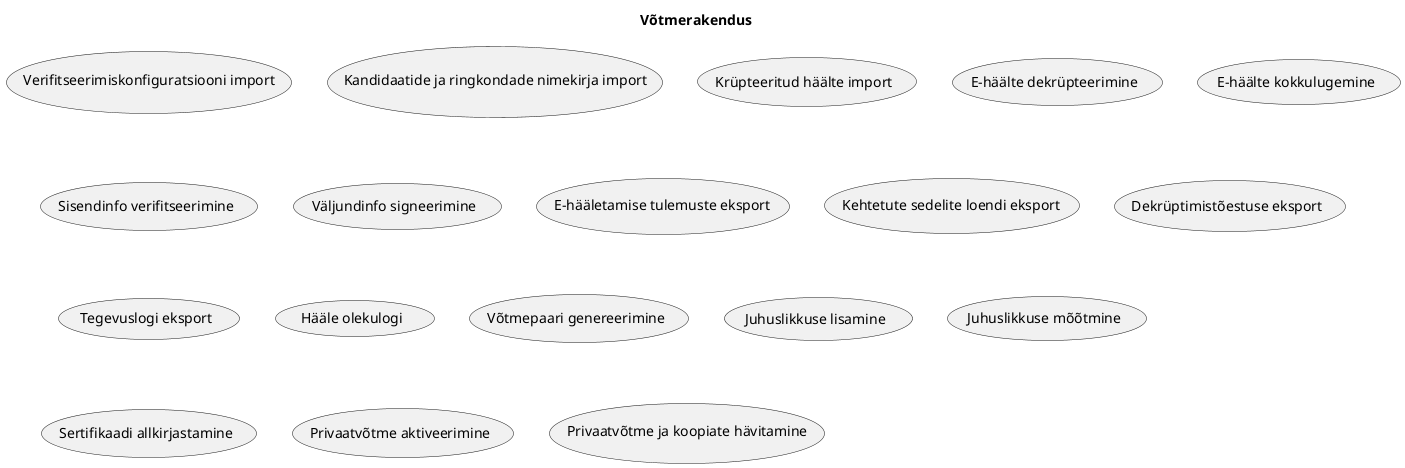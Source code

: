 
@startuml

title "Võtmerakendus"

    usecase (Verifitseerimiskonfiguratsiooni import)
    usecase (Kandidaatide ja ringkondade nimekirja import)
    usecase (Krüpteeritud häälte import)
    usecase (E-häälte dekrüpteerimine)
    usecase (E-häälte kokkulugemine)
    usecase (Sisendinfo verifitseerimine)
    usecase (Väljundinfo signeerimine)
    usecase (E-hääletamise tulemuste eksport)
    usecase (Kehtetute sedelite loendi eksport)
    usecase (Dekrüptimistõestuse eksport)
    usecase (Tegevuslogi eksport)
    usecase (Hääle olekulogi)

    usecase (Võtmepaari genereerimine)
    usecase (Juhuslikkuse lisamine)
    usecase (Juhuslikkuse mõõtmine)
    usecase (Sertifikaadi allkirjastamine)
    usecase (Privaatvõtme aktiveerimine)
    usecase (Privaatvõtme ja koopiate hävitamine)

@enduml


' Rakenduse konfigureerimine
' Võtme genereerimine
' Sertifikaadi väljastamine
' Hääletamistulemuse väljastamine
